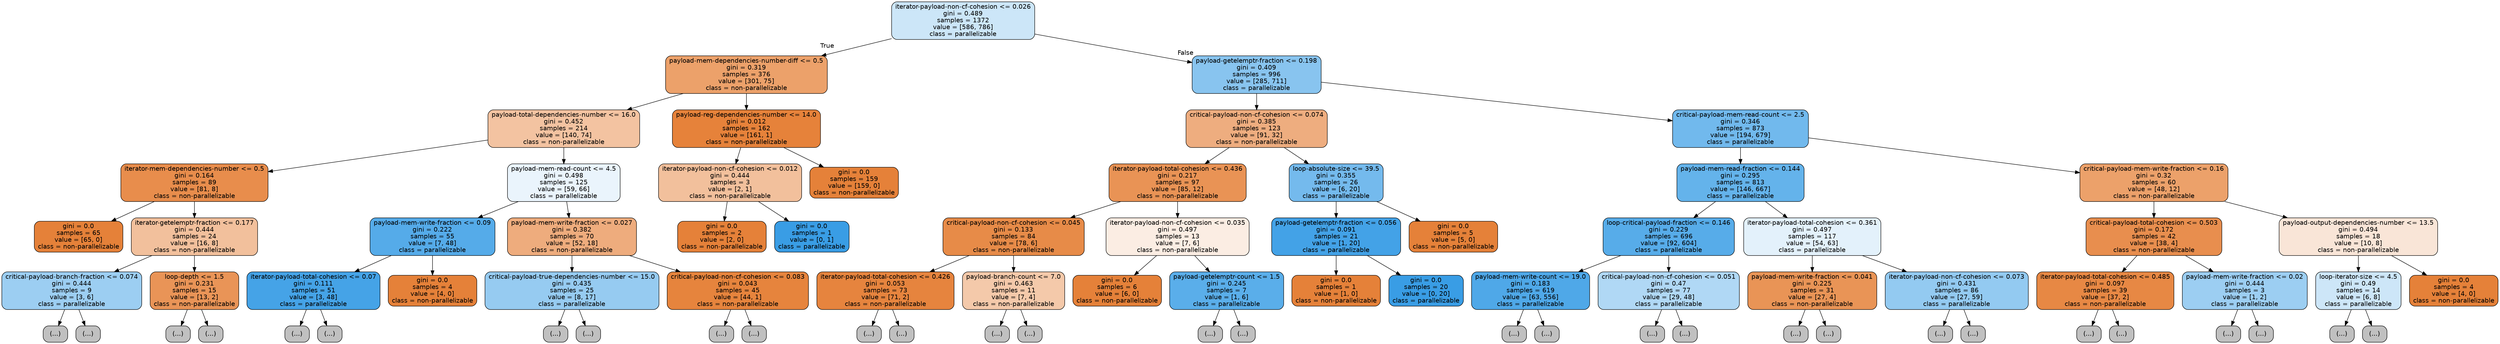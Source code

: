 digraph Tree {
node [shape=box, style="filled, rounded", color="black", fontname=helvetica] ;
edge [fontname=helvetica] ;
0 [label="iterator-payload-non-cf-cohesion <= 0.026\ngini = 0.489\nsamples = 1372\nvalue = [586, 786]\nclass = parallelizable", fillcolor="#399de541"] ;
1 [label="payload-mem-dependencies-number-diff <= 0.5\ngini = 0.319\nsamples = 376\nvalue = [301, 75]\nclass = non-parallelizable", fillcolor="#e58139bf"] ;
0 -> 1 [labeldistance=2.5, labelangle=45, headlabel="True"] ;
2 [label="payload-total-dependencies-number <= 16.0\ngini = 0.452\nsamples = 214\nvalue = [140, 74]\nclass = non-parallelizable", fillcolor="#e5813978"] ;
1 -> 2 ;
3 [label="iterator-mem-dependencies-number <= 0.5\ngini = 0.164\nsamples = 89\nvalue = [81, 8]\nclass = non-parallelizable", fillcolor="#e58139e6"] ;
2 -> 3 ;
4 [label="gini = 0.0\nsamples = 65\nvalue = [65, 0]\nclass = non-parallelizable", fillcolor="#e58139ff"] ;
3 -> 4 ;
5 [label="iterator-getelemptr-fraction <= 0.177\ngini = 0.444\nsamples = 24\nvalue = [16, 8]\nclass = non-parallelizable", fillcolor="#e581397f"] ;
3 -> 5 ;
6 [label="critical-payload-branch-fraction <= 0.074\ngini = 0.444\nsamples = 9\nvalue = [3, 6]\nclass = parallelizable", fillcolor="#399de57f"] ;
5 -> 6 ;
7 [label="(...)", fillcolor="#C0C0C0"] ;
6 -> 7 ;
8 [label="(...)", fillcolor="#C0C0C0"] ;
6 -> 8 ;
11 [label="loop-depth <= 1.5\ngini = 0.231\nsamples = 15\nvalue = [13, 2]\nclass = non-parallelizable", fillcolor="#e58139d8"] ;
5 -> 11 ;
12 [label="(...)", fillcolor="#C0C0C0"] ;
11 -> 12 ;
13 [label="(...)", fillcolor="#C0C0C0"] ;
11 -> 13 ;
16 [label="payload-mem-read-count <= 4.5\ngini = 0.498\nsamples = 125\nvalue = [59, 66]\nclass = parallelizable", fillcolor="#399de51b"] ;
2 -> 16 ;
17 [label="payload-mem-write-fraction <= 0.09\ngini = 0.222\nsamples = 55\nvalue = [7, 48]\nclass = parallelizable", fillcolor="#399de5da"] ;
16 -> 17 ;
18 [label="iterator-payload-total-cohesion <= 0.07\ngini = 0.111\nsamples = 51\nvalue = [3, 48]\nclass = parallelizable", fillcolor="#399de5ef"] ;
17 -> 18 ;
19 [label="(...)", fillcolor="#C0C0C0"] ;
18 -> 19 ;
20 [label="(...)", fillcolor="#C0C0C0"] ;
18 -> 20 ;
25 [label="gini = 0.0\nsamples = 4\nvalue = [4, 0]\nclass = non-parallelizable", fillcolor="#e58139ff"] ;
17 -> 25 ;
26 [label="payload-mem-write-fraction <= 0.027\ngini = 0.382\nsamples = 70\nvalue = [52, 18]\nclass = non-parallelizable", fillcolor="#e58139a7"] ;
16 -> 26 ;
27 [label="critical-payload-true-dependencies-number <= 15.0\ngini = 0.435\nsamples = 25\nvalue = [8, 17]\nclass = parallelizable", fillcolor="#399de587"] ;
26 -> 27 ;
28 [label="(...)", fillcolor="#C0C0C0"] ;
27 -> 28 ;
29 [label="(...)", fillcolor="#C0C0C0"] ;
27 -> 29 ;
32 [label="critical-payload-non-cf-cohesion <= 0.083\ngini = 0.043\nsamples = 45\nvalue = [44, 1]\nclass = non-parallelizable", fillcolor="#e58139f9"] ;
26 -> 32 ;
33 [label="(...)", fillcolor="#C0C0C0"] ;
32 -> 33 ;
34 [label="(...)", fillcolor="#C0C0C0"] ;
32 -> 34 ;
35 [label="payload-reg-dependencies-number <= 14.0\ngini = 0.012\nsamples = 162\nvalue = [161, 1]\nclass = non-parallelizable", fillcolor="#e58139fd"] ;
1 -> 35 ;
36 [label="iterator-payload-non-cf-cohesion <= 0.012\ngini = 0.444\nsamples = 3\nvalue = [2, 1]\nclass = non-parallelizable", fillcolor="#e581397f"] ;
35 -> 36 ;
37 [label="gini = 0.0\nsamples = 2\nvalue = [2, 0]\nclass = non-parallelizable", fillcolor="#e58139ff"] ;
36 -> 37 ;
38 [label="gini = 0.0\nsamples = 1\nvalue = [0, 1]\nclass = parallelizable", fillcolor="#399de5ff"] ;
36 -> 38 ;
39 [label="gini = 0.0\nsamples = 159\nvalue = [159, 0]\nclass = non-parallelizable", fillcolor="#e58139ff"] ;
35 -> 39 ;
40 [label="payload-getelemptr-fraction <= 0.198\ngini = 0.409\nsamples = 996\nvalue = [285, 711]\nclass = parallelizable", fillcolor="#399de599"] ;
0 -> 40 [labeldistance=2.5, labelangle=-45, headlabel="False"] ;
41 [label="critical-payload-non-cf-cohesion <= 0.074\ngini = 0.385\nsamples = 123\nvalue = [91, 32]\nclass = non-parallelizable", fillcolor="#e58139a5"] ;
40 -> 41 ;
42 [label="iterator-payload-total-cohesion <= 0.436\ngini = 0.217\nsamples = 97\nvalue = [85, 12]\nclass = non-parallelizable", fillcolor="#e58139db"] ;
41 -> 42 ;
43 [label="critical-payload-non-cf-cohesion <= 0.045\ngini = 0.133\nsamples = 84\nvalue = [78, 6]\nclass = non-parallelizable", fillcolor="#e58139eb"] ;
42 -> 43 ;
44 [label="iterator-payload-total-cohesion <= 0.426\ngini = 0.053\nsamples = 73\nvalue = [71, 2]\nclass = non-parallelizable", fillcolor="#e58139f8"] ;
43 -> 44 ;
45 [label="(...)", fillcolor="#C0C0C0"] ;
44 -> 45 ;
50 [label="(...)", fillcolor="#C0C0C0"] ;
44 -> 50 ;
53 [label="payload-branch-count <= 7.0\ngini = 0.463\nsamples = 11\nvalue = [7, 4]\nclass = non-parallelizable", fillcolor="#e581396d"] ;
43 -> 53 ;
54 [label="(...)", fillcolor="#C0C0C0"] ;
53 -> 54 ;
59 [label="(...)", fillcolor="#C0C0C0"] ;
53 -> 59 ;
60 [label="iterator-payload-non-cf-cohesion <= 0.035\ngini = 0.497\nsamples = 13\nvalue = [7, 6]\nclass = non-parallelizable", fillcolor="#e5813924"] ;
42 -> 60 ;
61 [label="gini = 0.0\nsamples = 6\nvalue = [6, 0]\nclass = non-parallelizable", fillcolor="#e58139ff"] ;
60 -> 61 ;
62 [label="payload-getelemptr-count <= 1.5\ngini = 0.245\nsamples = 7\nvalue = [1, 6]\nclass = parallelizable", fillcolor="#399de5d4"] ;
60 -> 62 ;
63 [label="(...)", fillcolor="#C0C0C0"] ;
62 -> 63 ;
64 [label="(...)", fillcolor="#C0C0C0"] ;
62 -> 64 ;
65 [label="loop-absolute-size <= 39.5\ngini = 0.355\nsamples = 26\nvalue = [6, 20]\nclass = parallelizable", fillcolor="#399de5b3"] ;
41 -> 65 ;
66 [label="payload-getelemptr-fraction <= 0.056\ngini = 0.091\nsamples = 21\nvalue = [1, 20]\nclass = parallelizable", fillcolor="#399de5f2"] ;
65 -> 66 ;
67 [label="gini = 0.0\nsamples = 1\nvalue = [1, 0]\nclass = non-parallelizable", fillcolor="#e58139ff"] ;
66 -> 67 ;
68 [label="gini = 0.0\nsamples = 20\nvalue = [0, 20]\nclass = parallelizable", fillcolor="#399de5ff"] ;
66 -> 68 ;
69 [label="gini = 0.0\nsamples = 5\nvalue = [5, 0]\nclass = non-parallelizable", fillcolor="#e58139ff"] ;
65 -> 69 ;
70 [label="critical-payload-mem-read-count <= 2.5\ngini = 0.346\nsamples = 873\nvalue = [194, 679]\nclass = parallelizable", fillcolor="#399de5b6"] ;
40 -> 70 ;
71 [label="payload-mem-read-fraction <= 0.144\ngini = 0.295\nsamples = 813\nvalue = [146, 667]\nclass = parallelizable", fillcolor="#399de5c7"] ;
70 -> 71 ;
72 [label="loop-critical-payload-fraction <= 0.146\ngini = 0.229\nsamples = 696\nvalue = [92, 604]\nclass = parallelizable", fillcolor="#399de5d8"] ;
71 -> 72 ;
73 [label="payload-mem-write-count <= 19.0\ngini = 0.183\nsamples = 619\nvalue = [63, 556]\nclass = parallelizable", fillcolor="#399de5e2"] ;
72 -> 73 ;
74 [label="(...)", fillcolor="#C0C0C0"] ;
73 -> 74 ;
165 [label="(...)", fillcolor="#C0C0C0"] ;
73 -> 165 ;
166 [label="critical-payload-non-cf-cohesion <= 0.051\ngini = 0.47\nsamples = 77\nvalue = [29, 48]\nclass = parallelizable", fillcolor="#399de565"] ;
72 -> 166 ;
167 [label="(...)", fillcolor="#C0C0C0"] ;
166 -> 167 ;
172 [label="(...)", fillcolor="#C0C0C0"] ;
166 -> 172 ;
187 [label="iterator-payload-total-cohesion <= 0.361\ngini = 0.497\nsamples = 117\nvalue = [54, 63]\nclass = parallelizable", fillcolor="#399de524"] ;
71 -> 187 ;
188 [label="payload-mem-write-fraction <= 0.041\ngini = 0.225\nsamples = 31\nvalue = [27, 4]\nclass = non-parallelizable", fillcolor="#e58139d9"] ;
187 -> 188 ;
189 [label="(...)", fillcolor="#C0C0C0"] ;
188 -> 189 ;
190 [label="(...)", fillcolor="#C0C0C0"] ;
188 -> 190 ;
195 [label="iterator-payload-non-cf-cohesion <= 0.073\ngini = 0.431\nsamples = 86\nvalue = [27, 59]\nclass = parallelizable", fillcolor="#399de58a"] ;
187 -> 195 ;
196 [label="(...)", fillcolor="#C0C0C0"] ;
195 -> 196 ;
213 [label="(...)", fillcolor="#C0C0C0"] ;
195 -> 213 ;
222 [label="critical-payload-mem-write-fraction <= 0.16\ngini = 0.32\nsamples = 60\nvalue = [48, 12]\nclass = non-parallelizable", fillcolor="#e58139bf"] ;
70 -> 222 ;
223 [label="critical-payload-total-cohesion <= 0.503\ngini = 0.172\nsamples = 42\nvalue = [38, 4]\nclass = non-parallelizable", fillcolor="#e58139e4"] ;
222 -> 223 ;
224 [label="iterator-payload-total-cohesion <= 0.485\ngini = 0.097\nsamples = 39\nvalue = [37, 2]\nclass = non-parallelizable", fillcolor="#e58139f1"] ;
223 -> 224 ;
225 [label="(...)", fillcolor="#C0C0C0"] ;
224 -> 225 ;
226 [label="(...)", fillcolor="#C0C0C0"] ;
224 -> 226 ;
229 [label="payload-mem-write-fraction <= 0.02\ngini = 0.444\nsamples = 3\nvalue = [1, 2]\nclass = parallelizable", fillcolor="#399de57f"] ;
223 -> 229 ;
230 [label="(...)", fillcolor="#C0C0C0"] ;
229 -> 230 ;
231 [label="(...)", fillcolor="#C0C0C0"] ;
229 -> 231 ;
232 [label="payload-output-dependencies-number <= 13.5\ngini = 0.494\nsamples = 18\nvalue = [10, 8]\nclass = non-parallelizable", fillcolor="#e5813933"] ;
222 -> 232 ;
233 [label="loop-iterator-size <= 4.5\ngini = 0.49\nsamples = 14\nvalue = [6, 8]\nclass = parallelizable", fillcolor="#399de540"] ;
232 -> 233 ;
234 [label="(...)", fillcolor="#C0C0C0"] ;
233 -> 234 ;
239 [label="(...)", fillcolor="#C0C0C0"] ;
233 -> 239 ;
240 [label="gini = 0.0\nsamples = 4\nvalue = [4, 0]\nclass = non-parallelizable", fillcolor="#e58139ff"] ;
232 -> 240 ;
}